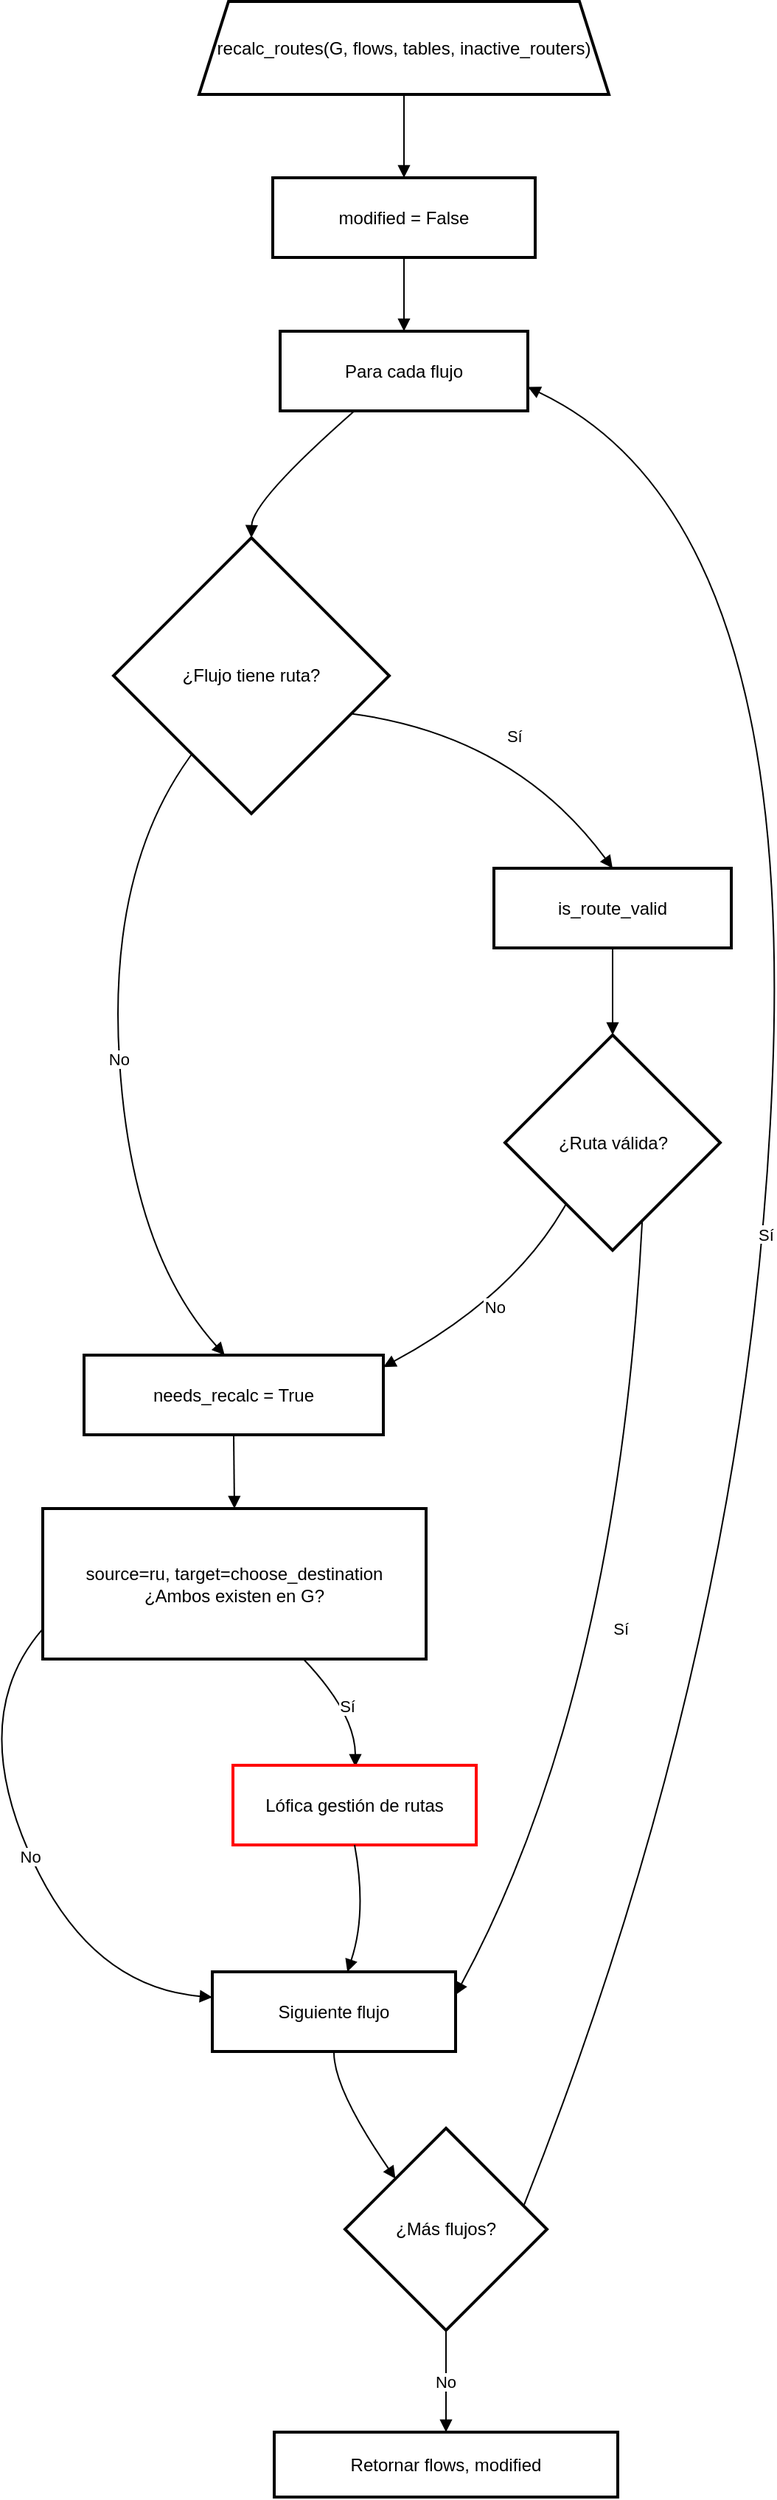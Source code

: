 <mxfile version="27.1.5">
  <diagram name="Página-1" id="SElDvW-DygqhSAvyi4Q5">
    <mxGraphModel grid="1" page="1" gridSize="10" guides="1" tooltips="1" connect="1" arrows="1" fold="1" pageScale="1" pageWidth="827" pageHeight="1169" math="0" shadow="0">
      <root>
        <mxCell id="0" />
        <mxCell id="1" parent="0" />
        <mxCell id="1Xq9iTezYRDwYnnNZEfQ-2" value="modified = False" style="whiteSpace=wrap;strokeWidth=2;" vertex="1" parent="1">
          <mxGeometry x="1146" y="149.5" width="178" height="54" as="geometry" />
        </mxCell>
        <mxCell id="1Xq9iTezYRDwYnnNZEfQ-5" value="Para cada flujo" style="whiteSpace=wrap;strokeWidth=2;" vertex="1" parent="1">
          <mxGeometry x="1151" y="253.5" width="168" height="54" as="geometry" />
        </mxCell>
        <mxCell id="1Xq9iTezYRDwYnnNZEfQ-6" value="¿Flujo tiene ruta?" style="rhombus;strokeWidth=2;whiteSpace=wrap;" vertex="1" parent="1">
          <mxGeometry x="1038" y="393.5" width="187" height="187" as="geometry" />
        </mxCell>
        <mxCell id="1Xq9iTezYRDwYnnNZEfQ-7" value="needs_recalc = True" style="whiteSpace=wrap;strokeWidth=2;" vertex="1" parent="1">
          <mxGeometry x="1018" y="947.5" width="203" height="54" as="geometry" />
        </mxCell>
        <mxCell id="1Xq9iTezYRDwYnnNZEfQ-8" value="is_route_valid" style="whiteSpace=wrap;strokeWidth=2;" vertex="1" parent="1">
          <mxGeometry x="1296" y="617.5" width="161" height="54" as="geometry" />
        </mxCell>
        <mxCell id="1Xq9iTezYRDwYnnNZEfQ-9" value="¿Ruta válida?" style="rhombus;strokeWidth=2;whiteSpace=wrap;" vertex="1" parent="1">
          <mxGeometry x="1303.5" y="730.5" width="146" height="146" as="geometry" />
        </mxCell>
        <mxCell id="1Xq9iTezYRDwYnnNZEfQ-10" value="Siguiente flujo" style="whiteSpace=wrap;strokeWidth=2;" vertex="1" parent="1">
          <mxGeometry x="1105" y="1365.5" width="165" height="54" as="geometry" />
        </mxCell>
        <mxCell id="1Xq9iTezYRDwYnnNZEfQ-11" value="source=ru, target=choose_destination&#xa;¿Ambos existen en G?" style="whiteSpace=wrap;strokeWidth=2;" vertex="1" parent="1">
          <mxGeometry x="990" y="1051.5" width="260" height="102" as="geometry" />
        </mxCell>
        <mxCell id="1Xq9iTezYRDwYnnNZEfQ-26" value="¿Más flujos?" style="rhombus;strokeWidth=2;whiteSpace=wrap;" vertex="1" parent="1">
          <mxGeometry x="1195" y="1471.5" width="137" height="137" as="geometry" />
        </mxCell>
        <mxCell id="1Xq9iTezYRDwYnnNZEfQ-28" value="" style="curved=1;startArrow=none;endArrow=block;exitX=0.5;exitY=1;entryX=0.5;entryY=0;rounded=0;exitDx=0;exitDy=0;" edge="1" parent="1" source="1Xq9iTezYRDwYnnNZEfQ-68" target="1Xq9iTezYRDwYnnNZEfQ-2">
          <mxGeometry relative="1" as="geometry">
            <Array as="points" />
            <mxPoint x="1235" y="99.5" as="sourcePoint" />
          </mxGeometry>
        </mxCell>
        <mxCell id="1Xq9iTezYRDwYnnNZEfQ-29" value="" style="curved=1;startArrow=none;endArrow=block;exitX=0.5;exitY=1;entryX=0.5;entryY=0;rounded=0;" edge="1" parent="1" source="1Xq9iTezYRDwYnnNZEfQ-2">
          <mxGeometry relative="1" as="geometry">
            <Array as="points" />
            <mxPoint x="1235" y="253.5" as="targetPoint" />
          </mxGeometry>
        </mxCell>
        <mxCell id="1Xq9iTezYRDwYnnNZEfQ-33" value="" style="curved=1;startArrow=none;endArrow=block;exitX=0.3;exitY=1;entryX=0.5;entryY=0;rounded=0;" edge="1" parent="1" source="1Xq9iTezYRDwYnnNZEfQ-5" target="1Xq9iTezYRDwYnnNZEfQ-6">
          <mxGeometry relative="1" as="geometry">
            <Array as="points">
              <mxPoint x="1132" y="368.5" />
            </Array>
          </mxGeometry>
        </mxCell>
        <mxCell id="1Xq9iTezYRDwYnnNZEfQ-34" value="No" style="curved=1;startArrow=none;endArrow=block;exitX=0.12;exitY=1;entryX=0.47;entryY=0;rounded=0;" edge="1" parent="1" source="1Xq9iTezYRDwYnnNZEfQ-6" target="1Xq9iTezYRDwYnnNZEfQ-7">
          <mxGeometry relative="1" as="geometry">
            <Array as="points">
              <mxPoint x="1034" y="617.5" />
              <mxPoint x="1050" y="877.5" />
            </Array>
          </mxGeometry>
        </mxCell>
        <mxCell id="1Xq9iTezYRDwYnnNZEfQ-35" value="Sí" style="curved=1;startArrow=none;endArrow=block;exitX=1;exitY=0.69;entryX=0.5;entryY=0.01;rounded=0;" edge="1" parent="1" source="1Xq9iTezYRDwYnnNZEfQ-6" target="1Xq9iTezYRDwYnnNZEfQ-8">
          <mxGeometry relative="1" as="geometry">
            <Array as="points">
              <mxPoint x="1310" y="527.5" />
            </Array>
          </mxGeometry>
        </mxCell>
        <mxCell id="1Xq9iTezYRDwYnnNZEfQ-36" value="" style="curved=1;startArrow=none;endArrow=block;exitX=0.5;exitY=1;entryX=0.5;entryY=0;rounded=0;exitDx=0;exitDy=0;" edge="1" parent="1" source="1Xq9iTezYRDwYnnNZEfQ-8" target="1Xq9iTezYRDwYnnNZEfQ-9">
          <mxGeometry relative="1" as="geometry">
            <Array as="points" />
            <mxPoint x="1376" y="657.5" as="sourcePoint" />
          </mxGeometry>
        </mxCell>
        <mxCell id="1Xq9iTezYRDwYnnNZEfQ-37" value="No" style="curved=1;startArrow=none;endArrow=block;exitX=0.12;exitY=1;entryX=1;entryY=0.15;rounded=0;" edge="1" parent="1" source="1Xq9iTezYRDwYnnNZEfQ-9" target="1Xq9iTezYRDwYnnNZEfQ-7">
          <mxGeometry relative="1" as="geometry">
            <Array as="points">
              <mxPoint x="1310" y="907.5" />
            </Array>
          </mxGeometry>
        </mxCell>
        <mxCell id="1Xq9iTezYRDwYnnNZEfQ-38" value="Sí" style="curved=1;startArrow=none;endArrow=block;exitX=0.69;exitY=1;entryX=1;entryY=0.29;rounded=0;" edge="1" parent="1" source="1Xq9iTezYRDwYnnNZEfQ-9" target="1Xq9iTezYRDwYnnNZEfQ-10">
          <mxGeometry relative="1" as="geometry">
            <Array as="points">
              <mxPoint x="1380" y="1177.5" />
            </Array>
          </mxGeometry>
        </mxCell>
        <mxCell id="1Xq9iTezYRDwYnnNZEfQ-39" value="" style="curved=1;startArrow=none;endArrow=block;exitX=0.5;exitY=1;entryX=0.5;entryY=0;rounded=0;" edge="1" parent="1" source="1Xq9iTezYRDwYnnNZEfQ-7" target="1Xq9iTezYRDwYnnNZEfQ-11">
          <mxGeometry relative="1" as="geometry">
            <Array as="points" />
          </mxGeometry>
        </mxCell>
        <mxCell id="1Xq9iTezYRDwYnnNZEfQ-40" value="No" style="curved=1;startArrow=none;endArrow=block;exitX=0;exitY=0.8;entryX=0;entryY=0.32;rounded=0;" edge="1" parent="1" source="1Xq9iTezYRDwYnnNZEfQ-11" target="1Xq9iTezYRDwYnnNZEfQ-10">
          <mxGeometry relative="1" as="geometry">
            <Array as="points">
              <mxPoint x="940" y="1190.5" />
              <mxPoint x="1020" y="1375.5" />
            </Array>
          </mxGeometry>
        </mxCell>
        <mxCell id="1Xq9iTezYRDwYnnNZEfQ-41" value="Sí" style="curved=1;startArrow=none;endArrow=block;exitX=0.68;exitY=1;entryX=0.5;entryY=0;rounded=0;" edge="1" parent="1" source="1Xq9iTezYRDwYnnNZEfQ-11">
          <mxGeometry relative="1" as="geometry">
            <Array as="points">
              <mxPoint x="1202" y="1190.5" />
            </Array>
            <mxPoint x="1202.0" y="1226.5" as="targetPoint" />
          </mxGeometry>
        </mxCell>
        <mxCell id="1Xq9iTezYRDwYnnNZEfQ-59" value="" style="curved=1;startArrow=none;endArrow=block;exitX=0.5;exitY=1;entryX=0;entryY=0;rounded=0;entryDx=0;entryDy=0;" edge="1" parent="1" source="1Xq9iTezYRDwYnnNZEfQ-10" target="1Xq9iTezYRDwYnnNZEfQ-26">
          <mxGeometry relative="1" as="geometry">
            <Array as="points">
              <mxPoint x="1187" y="1444.5" />
            </Array>
            <mxPoint x="1291.732" y="1511.268" as="targetPoint" />
          </mxGeometry>
        </mxCell>
        <mxCell id="1Xq9iTezYRDwYnnNZEfQ-60" value="Sí" style="curved=1;startArrow=none;endArrow=block;exitX=1;exitY=0.35;entryX=1;entryY=0.7;rounded=0;" edge="1" parent="1" source="1Xq9iTezYRDwYnnNZEfQ-26" target="1Xq9iTezYRDwYnnNZEfQ-5">
          <mxGeometry relative="1" as="geometry">
            <Array as="points">
              <mxPoint x="1470" y="1137.5" />
              <mxPoint x="1500" y="377.5" />
            </Array>
          </mxGeometry>
        </mxCell>
        <mxCell id="1Xq9iTezYRDwYnnNZEfQ-61" value="No" style="curved=1;startArrow=none;endArrow=block;exitX=0.5;exitY=1;entryX=0.5;entryY=0;rounded=0;entryDx=0;entryDy=0;" edge="1" parent="1" source="1Xq9iTezYRDwYnnNZEfQ-26" target="1Xq9iTezYRDwYnnNZEfQ-66">
          <mxGeometry relative="1" as="geometry">
            <Array as="points" />
            <mxPoint x="1264" y="1681.5" as="targetPoint" />
          </mxGeometry>
        </mxCell>
        <mxCell id="1Xq9iTezYRDwYnnNZEfQ-63" value="Lófica gestión de rutas" style="whiteSpace=wrap;strokeWidth=2;strokeColor=#FF0000;" vertex="1" parent="1">
          <mxGeometry x="1119" y="1225.5" width="165" height="54" as="geometry" />
        </mxCell>
        <mxCell id="1Xq9iTezYRDwYnnNZEfQ-65" value="" style="curved=1;startArrow=none;endArrow=block;exitX=0.5;exitY=1;rounded=0;exitDx=0;exitDy=0;" edge="1" parent="1" source="1Xq9iTezYRDwYnnNZEfQ-63" target="1Xq9iTezYRDwYnnNZEfQ-10">
          <mxGeometry relative="1" as="geometry">
            <Array as="points">
              <mxPoint x="1210" y="1325.5" />
            </Array>
            <mxPoint x="1140" y="1025.5" as="sourcePoint" />
            <mxPoint x="1140" y="1075.5" as="targetPoint" />
          </mxGeometry>
        </mxCell>
        <mxCell id="1Xq9iTezYRDwYnnNZEfQ-66" value="Retornar flows, modified" style="whiteSpace=wrap;strokeWidth=2;" vertex="1" parent="1">
          <mxGeometry x="1147" y="1677.5" width="233" height="44" as="geometry" />
        </mxCell>
        <mxCell id="1Xq9iTezYRDwYnnNZEfQ-68" value="recalc_routes(G, flows, tables, inactive_routers)" style="shape=trapezoid;perimeter=trapezoidPerimeter;fixedSize=1;strokeWidth=2;whiteSpace=wrap;" vertex="1" parent="1">
          <mxGeometry x="1096" y="30" width="278" height="63" as="geometry" />
        </mxCell>
      </root>
    </mxGraphModel>
  </diagram>
</mxfile>

